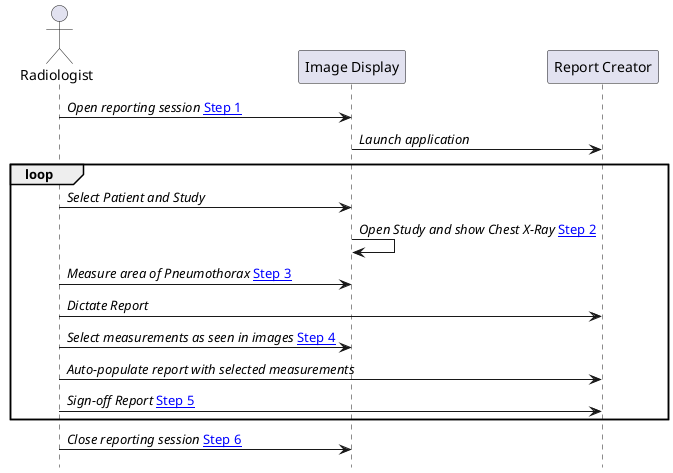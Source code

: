 @startuml

hide footbox

actor Radiologist as User
participant "Image Display" as PACS
participant "Report Creator" as Report

User -> PACS: //Open reporting session// [[volume-1.html#1xx42121-step-1-open-reporting-session Step 1]]
PACS -> Report: //Launch application//
loop
User -> PACS: //Select Patient and Study//
PACS -> PACS: //Open Study and show Chest X-Ray// [[volume-1.html#1xx42122-step-2-open-study-in-context Step 2]]
User -> PACS: //Measure area of Pneumothorax// [[volume-1.html#1xx42123-step-3-add-content-optional Step 3]]
User -> Report: //Dictate Report//
User -> PACS: //Select measurements as seen in images// [[volume-1.html#1xx42124-step-4-select-content-optional Step 4]]
User -> Report: //Auto-populate report with selected measurements//
User -> Report: //Sign-off Report// [[volume-1.html#1xx42125-step-5-sign-off-report Step 5]]
end

User->PACS: //Close reporting session// [[volume-1.html#1xx42126-step-6-close-reporting-session Step 6]]

@enduml